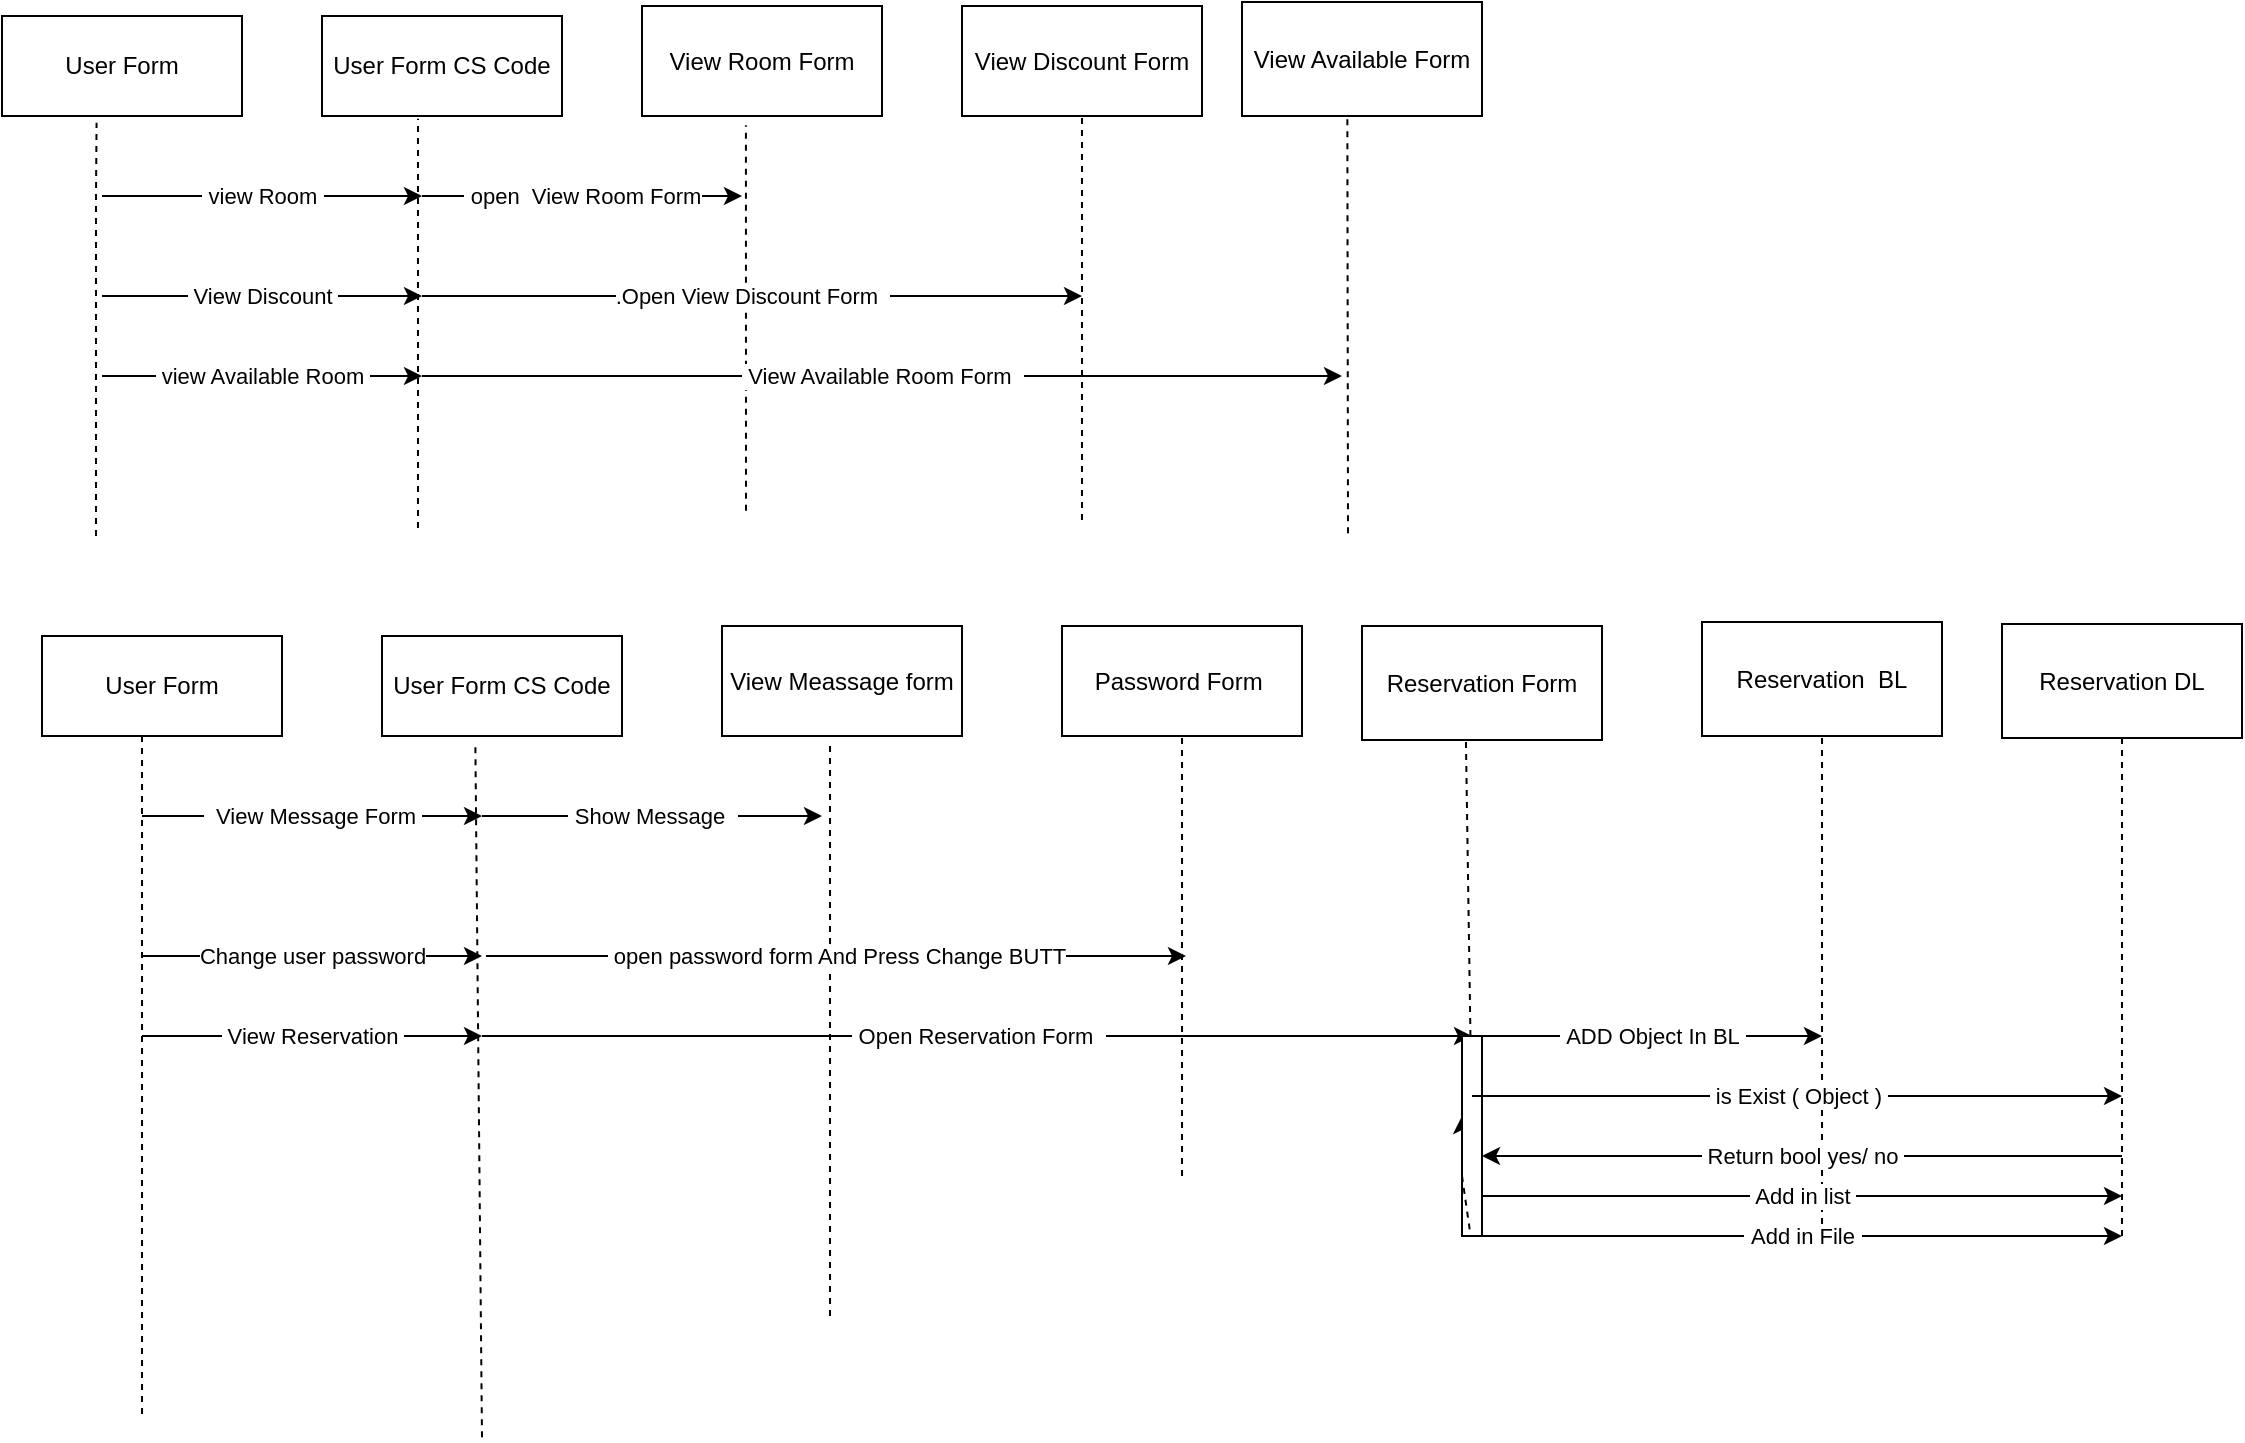 <mxfile version="17.4.6" type="device"><diagram id="doXmam_p8R8tAlTy4LJS" name="Page-1"><mxGraphModel dx="782" dy="474" grid="1" gridSize="10" guides="1" tooltips="1" connect="1" arrows="1" fold="1" page="1" pageScale="1" pageWidth="850" pageHeight="1100" math="0" shadow="0"><root><mxCell id="0"/><mxCell id="1" parent="0"/><object label="User Form" id="niAyth3_hUI_nuC7R59t-1"><mxCell style="rounded=0;whiteSpace=wrap;html=1;" parent="1" vertex="1"><mxGeometry x="10" y="100" width="120" height="50" as="geometry"/></mxCell></object><mxCell id="niAyth3_hUI_nuC7R59t-2" value="User Form CS Code" style="rounded=0;whiteSpace=wrap;html=1;" parent="1" vertex="1"><mxGeometry x="170" y="100" width="120" height="50" as="geometry"/></mxCell><mxCell id="niAyth3_hUI_nuC7R59t-3" value="View Room Form" style="rounded=0;whiteSpace=wrap;html=1;" parent="1" vertex="1"><mxGeometry x="330" y="95" width="120" height="55" as="geometry"/></mxCell><mxCell id="niAyth3_hUI_nuC7R59t-4" value="View Discount Form" style="rounded=0;whiteSpace=wrap;html=1;" parent="1" vertex="1"><mxGeometry x="490" y="95" width="120" height="55" as="geometry"/></mxCell><mxCell id="niAyth3_hUI_nuC7R59t-5" value="View Available Form" style="rounded=0;whiteSpace=wrap;html=1;" parent="1" vertex="1"><mxGeometry x="630" y="93" width="120" height="57" as="geometry"/></mxCell><mxCell id="niAyth3_hUI_nuC7R59t-6" value="" style="endArrow=none;dashed=1;html=1;rounded=0;entryX=0.394;entryY=1.067;entryDx=0;entryDy=0;entryPerimeter=0;" parent="1" target="niAyth3_hUI_nuC7R59t-1" edge="1"><mxGeometry width="50" height="50" relative="1" as="geometry"><mxPoint x="57" y="360" as="sourcePoint"/><mxPoint x="100" y="150" as="targetPoint"/><Array as="points"><mxPoint x="57" y="190"/></Array></mxGeometry></mxCell><mxCell id="niAyth3_hUI_nuC7R59t-7" value="" style="endArrow=none;dashed=1;html=1;rounded=0;entryX=0.4;entryY=1.027;entryDx=0;entryDy=0;entryPerimeter=0;" parent="1" target="niAyth3_hUI_nuC7R59t-2" edge="1"><mxGeometry width="50" height="50" relative="1" as="geometry"><mxPoint x="218" y="356" as="sourcePoint"/><mxPoint x="220" y="160" as="targetPoint"/></mxGeometry></mxCell><mxCell id="niAyth3_hUI_nuC7R59t-8" value="" style="endArrow=none;dashed=1;html=1;rounded=0;entryX=0.433;entryY=1.085;entryDx=0;entryDy=0;entryPerimeter=0;" parent="1" target="niAyth3_hUI_nuC7R59t-3" edge="1"><mxGeometry width="50" height="50" relative="1" as="geometry"><mxPoint x="382" y="347.333" as="sourcePoint"/><mxPoint x="390" y="380" as="targetPoint"/></mxGeometry></mxCell><mxCell id="niAyth3_hUI_nuC7R59t-9" value="" style="endArrow=none;dashed=1;html=1;rounded=0;entryX=0.5;entryY=1;entryDx=0;entryDy=0;" parent="1" target="niAyth3_hUI_nuC7R59t-4" edge="1"><mxGeometry width="50" height="50" relative="1" as="geometry"><mxPoint x="550" y="352" as="sourcePoint"/><mxPoint x="470" y="790" as="targetPoint"/></mxGeometry></mxCell><mxCell id="niAyth3_hUI_nuC7R59t-10" value="" style="endArrow=none;dashed=1;html=1;rounded=0;entryX=0.439;entryY=1.023;entryDx=0;entryDy=0;entryPerimeter=0;" parent="1" target="niAyth3_hUI_nuC7R59t-5" edge="1"><mxGeometry width="50" height="50" relative="1" as="geometry"><mxPoint x="683" y="358.667" as="sourcePoint"/><mxPoint x="580" y="810" as="targetPoint"/></mxGeometry></mxCell><mxCell id="niAyth3_hUI_nuC7R59t-11" value="&amp;nbsp;view Room&amp;nbsp;" style="endArrow=classic;html=1;rounded=0;" parent="1" edge="1"><mxGeometry width="50" height="50" relative="1" as="geometry"><mxPoint x="60" y="190" as="sourcePoint"/><mxPoint x="220" y="190" as="targetPoint"/><Array as="points"><mxPoint x="120" y="190"/></Array></mxGeometry></mxCell><mxCell id="niAyth3_hUI_nuC7R59t-14" value="&amp;nbsp;open&amp;nbsp; View Room Form" style="endArrow=classic;html=1;rounded=0;" parent="1" edge="1"><mxGeometry width="50" height="50" relative="1" as="geometry"><mxPoint x="220" y="190" as="sourcePoint"/><mxPoint x="380" y="190" as="targetPoint"/><Array as="points"/></mxGeometry></mxCell><mxCell id="niAyth3_hUI_nuC7R59t-15" value="&amp;nbsp;View Discount&amp;nbsp;" style="endArrow=classic;html=1;rounded=0;" parent="1" edge="1"><mxGeometry width="50" height="50" relative="1" as="geometry"><mxPoint x="60" y="240" as="sourcePoint"/><mxPoint x="220" y="240" as="targetPoint"/></mxGeometry></mxCell><mxCell id="niAyth3_hUI_nuC7R59t-16" value=".Open View Discount Form&amp;nbsp;&amp;nbsp;" style="endArrow=classic;html=1;rounded=0;" parent="1" edge="1"><mxGeometry width="50" height="50" relative="1" as="geometry"><mxPoint x="220" y="240" as="sourcePoint"/><mxPoint x="550" y="240" as="targetPoint"/></mxGeometry></mxCell><mxCell id="niAyth3_hUI_nuC7R59t-17" value="&amp;nbsp;view Available Room&amp;nbsp;" style="endArrow=classic;html=1;rounded=0;" parent="1" edge="1"><mxGeometry width="50" height="50" relative="1" as="geometry"><mxPoint x="60" y="280" as="sourcePoint"/><mxPoint x="220" y="280" as="targetPoint"/></mxGeometry></mxCell><mxCell id="niAyth3_hUI_nuC7R59t-18" value="&amp;nbsp;View Available Room Form&amp;nbsp;&amp;nbsp;" style="endArrow=classic;html=1;rounded=0;" parent="1" edge="1"><mxGeometry width="50" height="50" relative="1" as="geometry"><mxPoint x="220" y="280" as="sourcePoint"/><mxPoint x="680" y="280" as="targetPoint"/></mxGeometry></mxCell><object label="User Form" id="niAyth3_hUI_nuC7R59t-19"><mxCell style="rounded=0;whiteSpace=wrap;html=1;" parent="1" vertex="1"><mxGeometry x="30" y="410" width="120" height="50" as="geometry"/></mxCell></object><mxCell id="niAyth3_hUI_nuC7R59t-20" value="" style="endArrow=none;dashed=1;html=1;rounded=0;" parent="1" edge="1"><mxGeometry width="50" height="50" relative="1" as="geometry"><mxPoint x="80" y="460" as="sourcePoint"/><mxPoint x="80" y="800.667" as="targetPoint"/><Array as="points"/></mxGeometry></mxCell><mxCell id="niAyth3_hUI_nuC7R59t-21" value="User Form CS Code" style="rounded=0;whiteSpace=wrap;html=1;" parent="1" vertex="1"><mxGeometry x="200" y="410" width="120" height="50" as="geometry"/></mxCell><mxCell id="niAyth3_hUI_nuC7R59t-22" value="View Meassage form" style="rounded=0;whiteSpace=wrap;html=1;" parent="1" vertex="1"><mxGeometry x="370" y="405" width="120" height="55" as="geometry"/></mxCell><mxCell id="niAyth3_hUI_nuC7R59t-23" value="Password Form&amp;nbsp;" style="rounded=0;whiteSpace=wrap;html=1;" parent="1" vertex="1"><mxGeometry x="540" y="405" width="120" height="55" as="geometry"/></mxCell><mxCell id="niAyth3_hUI_nuC7R59t-24" value="Reservation Form" style="rounded=0;whiteSpace=wrap;html=1;" parent="1" vertex="1"><mxGeometry x="690" y="405" width="120" height="57" as="geometry"/></mxCell><mxCell id="niAyth3_hUI_nuC7R59t-25" value="" style="endArrow=none;dashed=1;html=1;rounded=0;entryX=0.389;entryY=1.08;entryDx=0;entryDy=0;entryPerimeter=0;" parent="1" target="niAyth3_hUI_nuC7R59t-21" edge="1"><mxGeometry width="50" height="50" relative="1" as="geometry"><mxPoint x="250" y="810.667" as="sourcePoint"/><mxPoint x="290" y="490" as="targetPoint"/></mxGeometry></mxCell><mxCell id="niAyth3_hUI_nuC7R59t-26" value="" style="endArrow=none;dashed=1;html=1;rounded=0;entryX=0.45;entryY=1.036;entryDx=0;entryDy=0;entryPerimeter=0;" parent="1" target="niAyth3_hUI_nuC7R59t-22" edge="1"><mxGeometry width="50" height="50" relative="1" as="geometry"><mxPoint x="424" y="750" as="sourcePoint"/><mxPoint x="460" y="480" as="targetPoint"/></mxGeometry></mxCell><mxCell id="niAyth3_hUI_nuC7R59t-27" value="" style="endArrow=none;dashed=1;html=1;rounded=0;entryX=0.5;entryY=1;entryDx=0;entryDy=0;" parent="1" target="niAyth3_hUI_nuC7R59t-23" edge="1"><mxGeometry width="50" height="50" relative="1" as="geometry"><mxPoint x="600" y="680" as="sourcePoint"/><mxPoint x="640" y="500" as="targetPoint"/></mxGeometry></mxCell><mxCell id="niAyth3_hUI_nuC7R59t-29" value="" style="endArrow=none;dashed=1;html=1;rounded=0;entryX=0.433;entryY=1;entryDx=0;entryDy=0;entryPerimeter=0;startArrow=none;" parent="1" source="niAyth3_hUI_nuC7R59t-43" target="niAyth3_hUI_nuC7R59t-24" edge="1"><mxGeometry width="50" height="50" relative="1" as="geometry"><mxPoint x="740" y="680" as="sourcePoint"/><mxPoint x="780" y="510" as="targetPoint"/></mxGeometry></mxCell><mxCell id="niAyth3_hUI_nuC7R59t-30" value="&amp;nbsp; View Message Form&amp;nbsp;" style="endArrow=classic;html=1;rounded=0;" parent="1" edge="1"><mxGeometry width="50" height="50" relative="1" as="geometry"><mxPoint x="80" y="500" as="sourcePoint"/><mxPoint x="250" y="500" as="targetPoint"/></mxGeometry></mxCell><mxCell id="niAyth3_hUI_nuC7R59t-31" value="&amp;nbsp;Show Message&amp;nbsp;&amp;nbsp;" style="endArrow=classic;html=1;rounded=0;" parent="1" edge="1"><mxGeometry width="50" height="50" relative="1" as="geometry"><mxPoint x="250" y="500" as="sourcePoint"/><mxPoint x="420" y="500" as="targetPoint"/></mxGeometry></mxCell><mxCell id="niAyth3_hUI_nuC7R59t-32" value="Change user password" style="endArrow=classic;html=1;rounded=0;" parent="1" edge="1"><mxGeometry width="50" height="50" relative="1" as="geometry"><mxPoint x="80" y="570" as="sourcePoint"/><mxPoint x="250" y="570" as="targetPoint"/></mxGeometry></mxCell><mxCell id="niAyth3_hUI_nuC7R59t-33" value="&amp;nbsp;open password form And Press Change BUTT" style="endArrow=classic;html=1;rounded=0;" parent="1" edge="1"><mxGeometry width="50" height="50" relative="1" as="geometry"><mxPoint x="252" y="570" as="sourcePoint"/><mxPoint x="602" y="570" as="targetPoint"/></mxGeometry></mxCell><mxCell id="niAyth3_hUI_nuC7R59t-34" value="&amp;nbsp;Open Reservation Form&amp;nbsp;&amp;nbsp;" style="endArrow=classic;html=1;rounded=0;entryX=0.5;entryY=0;entryDx=0;entryDy=0;" parent="1" target="niAyth3_hUI_nuC7R59t-43" edge="1"><mxGeometry width="50" height="50" relative="1" as="geometry"><mxPoint x="250" y="610" as="sourcePoint"/><mxPoint x="710" y="610" as="targetPoint"/></mxGeometry></mxCell><mxCell id="niAyth3_hUI_nuC7R59t-35" value="&amp;nbsp;View Reservation&amp;nbsp;" style="endArrow=classic;html=1;rounded=0;" parent="1" edge="1"><mxGeometry width="50" height="50" relative="1" as="geometry"><mxPoint x="80" y="610" as="sourcePoint"/><mxPoint x="250" y="610" as="targetPoint"/></mxGeometry></mxCell><mxCell id="niAyth3_hUI_nuC7R59t-37" value="Reservation&amp;nbsp; BL" style="rounded=0;whiteSpace=wrap;html=1;" parent="1" vertex="1"><mxGeometry x="860" y="403" width="120" height="57" as="geometry"/></mxCell><mxCell id="niAyth3_hUI_nuC7R59t-38" value="" style="endArrow=none;dashed=1;html=1;rounded=0;entryX=0.5;entryY=1;entryDx=0;entryDy=0;" parent="1" target="niAyth3_hUI_nuC7R59t-37" edge="1"><mxGeometry width="50" height="50" relative="1" as="geometry"><mxPoint x="920" y="710" as="sourcePoint"/><mxPoint x="960" y="520" as="targetPoint"/></mxGeometry></mxCell><mxCell id="niAyth3_hUI_nuC7R59t-39" value="&amp;nbsp;ADD Object In BL&amp;nbsp;" style="endArrow=classic;html=1;rounded=0;startArrow=none;exitX=1;exitY=0;exitDx=0;exitDy=0;" parent="1" source="niAyth3_hUI_nuC7R59t-43" edge="1"><mxGeometry width="50" height="50" relative="1" as="geometry"><mxPoint x="740" y="610" as="sourcePoint"/><mxPoint x="920" y="610" as="targetPoint"/></mxGeometry></mxCell><mxCell id="niAyth3_hUI_nuC7R59t-45" style="edgeStyle=orthogonalEdgeStyle;rounded=0;orthogonalLoop=1;jettySize=auto;html=1;exitX=1;exitY=0.75;exitDx=0;exitDy=0;" parent="1" source="niAyth3_hUI_nuC7R59t-43" edge="1"><mxGeometry relative="1" as="geometry"><mxPoint x="740" y="650" as="targetPoint"/></mxGeometry></mxCell><mxCell id="niAyth3_hUI_nuC7R59t-44" value="" style="endArrow=none;html=1;rounded=0;" parent="1" target="niAyth3_hUI_nuC7R59t-43" edge="1"><mxGeometry width="50" height="50" relative="1" as="geometry"><mxPoint x="740" y="610" as="sourcePoint"/><mxPoint x="920" y="610" as="targetPoint"/></mxGeometry></mxCell><mxCell id="niAyth3_hUI_nuC7R59t-43" value="" style="rounded=0;whiteSpace=wrap;html=1;" parent="1" vertex="1"><mxGeometry x="740" y="610" width="10" height="100" as="geometry"/></mxCell><mxCell id="niAyth3_hUI_nuC7R59t-46" value="" style="endArrow=none;dashed=1;html=1;rounded=0;entryX=0.433;entryY=1;entryDx=0;entryDy=0;entryPerimeter=0;" parent="1" target="niAyth3_hUI_nuC7R59t-43" edge="1"><mxGeometry width="50" height="50" relative="1" as="geometry"><mxPoint x="740" y="680" as="sourcePoint"/><mxPoint x="741.96" y="462" as="targetPoint"/></mxGeometry></mxCell><mxCell id="niAyth3_hUI_nuC7R59t-47" value="&amp;nbsp;is Exist ( Object )&amp;nbsp;" style="endArrow=classic;html=1;rounded=0;" parent="1" edge="1"><mxGeometry width="50" height="50" relative="1" as="geometry"><mxPoint x="745" y="640" as="sourcePoint"/><mxPoint x="1070" y="640" as="targetPoint"/></mxGeometry></mxCell><mxCell id="niAyth3_hUI_nuC7R59t-48" value="Reservation DL" style="rounded=0;whiteSpace=wrap;html=1;" parent="1" vertex="1"><mxGeometry x="1010" y="404" width="120" height="57" as="geometry"/></mxCell><mxCell id="niAyth3_hUI_nuC7R59t-49" value="" style="endArrow=none;dashed=1;html=1;rounded=0;entryX=0.5;entryY=1;entryDx=0;entryDy=0;" parent="1" target="niAyth3_hUI_nuC7R59t-48" edge="1"><mxGeometry width="50" height="50" relative="1" as="geometry"><mxPoint x="1070" y="710" as="sourcePoint"/><mxPoint x="1100" y="470" as="targetPoint"/></mxGeometry></mxCell><mxCell id="niAyth3_hUI_nuC7R59t-50" value="&amp;nbsp;Return bool yes/ no&amp;nbsp;" style="endArrow=classic;html=1;rounded=0;" parent="1" target="niAyth3_hUI_nuC7R59t-43" edge="1"><mxGeometry width="50" height="50" relative="1" as="geometry"><mxPoint x="1070" y="670" as="sourcePoint"/><mxPoint x="1020" y="660" as="targetPoint"/><Array as="points"><mxPoint x="750" y="670"/></Array></mxGeometry></mxCell><mxCell id="niAyth3_hUI_nuC7R59t-52" value="&amp;nbsp;Add in list&amp;nbsp;" style="endArrow=classic;html=1;rounded=0;" parent="1" edge="1"><mxGeometry width="50" height="50" relative="1" as="geometry"><mxPoint x="750" y="690" as="sourcePoint"/><mxPoint x="1070" y="690" as="targetPoint"/></mxGeometry></mxCell><mxCell id="niAyth3_hUI_nuC7R59t-53" value="&amp;nbsp;Add in File&amp;nbsp;" style="endArrow=classic;html=1;rounded=0;" parent="1" edge="1"><mxGeometry width="50" height="50" relative="1" as="geometry"><mxPoint x="750" y="710" as="sourcePoint"/><mxPoint x="1070" y="710" as="targetPoint"/></mxGeometry></mxCell></root></mxGraphModel></diagram></mxfile>
